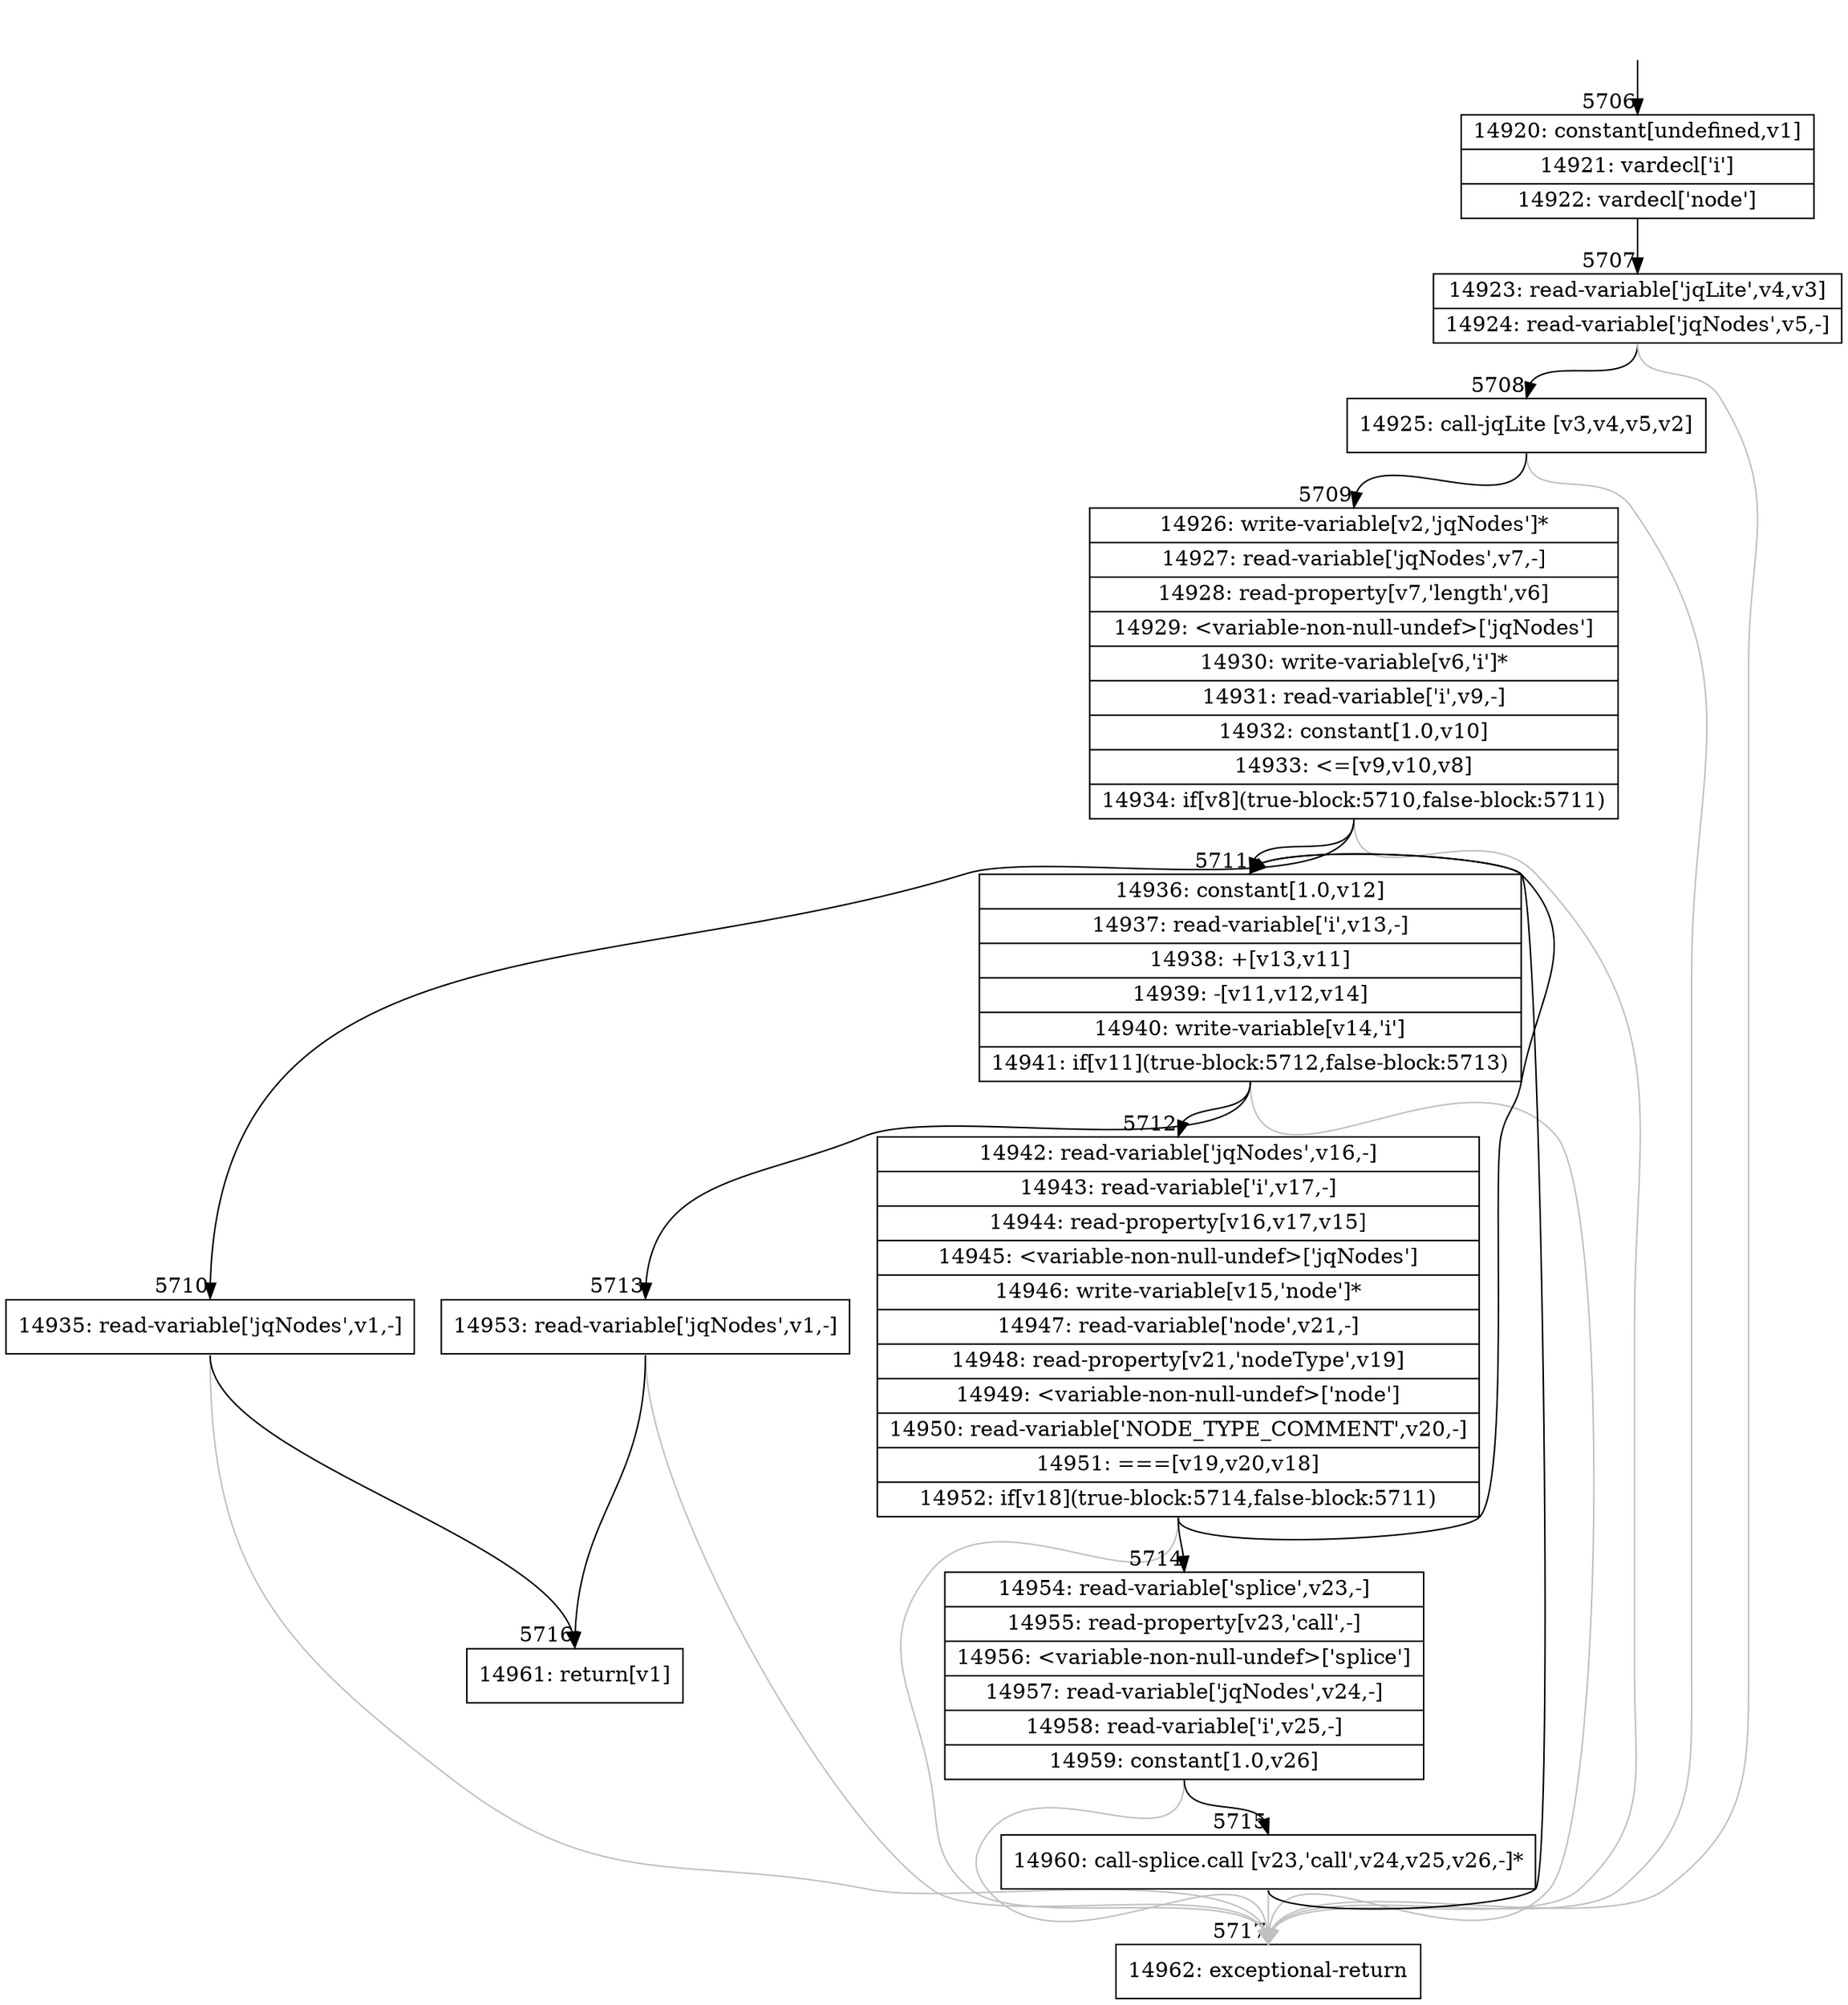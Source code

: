 digraph {
rankdir="TD"
BB_entry419[shape=none,label=""];
BB_entry419 -> BB5706 [tailport=s, headport=n, headlabel="    5706"]
BB5706 [shape=record label="{14920: constant[undefined,v1]|14921: vardecl['i']|14922: vardecl['node']}" ] 
BB5706 -> BB5707 [tailport=s, headport=n, headlabel="      5707"]
BB5707 [shape=record label="{14923: read-variable['jqLite',v4,v3]|14924: read-variable['jqNodes',v5,-]}" ] 
BB5707 -> BB5708 [tailport=s, headport=n, headlabel="      5708"]
BB5707 -> BB5717 [tailport=s, headport=n, color=gray, headlabel="      5717"]
BB5708 [shape=record label="{14925: call-jqLite [v3,v4,v5,v2]}" ] 
BB5708 -> BB5709 [tailport=s, headport=n, headlabel="      5709"]
BB5708 -> BB5717 [tailport=s, headport=n, color=gray]
BB5709 [shape=record label="{14926: write-variable[v2,'jqNodes']*|14927: read-variable['jqNodes',v7,-]|14928: read-property[v7,'length',v6]|14929: \<variable-non-null-undef\>['jqNodes']|14930: write-variable[v6,'i']*|14931: read-variable['i',v9,-]|14932: constant[1.0,v10]|14933: \<=[v9,v10,v8]|14934: if[v8](true-block:5710,false-block:5711)}" ] 
BB5709 -> BB5710 [tailport=s, headport=n, headlabel="      5710"]
BB5709 -> BB5711 [tailport=s, headport=n, headlabel="      5711"]
BB5709 -> BB5717 [tailport=s, headport=n, color=gray]
BB5710 [shape=record label="{14935: read-variable['jqNodes',v1,-]}" ] 
BB5710 -> BB5716 [tailport=s, headport=n, headlabel="      5716"]
BB5710 -> BB5717 [tailport=s, headport=n, color=gray]
BB5711 [shape=record label="{14936: constant[1.0,v12]|14937: read-variable['i',v13,-]|14938: +[v13,v11]|14939: -[v11,v12,v14]|14940: write-variable[v14,'i']|14941: if[v11](true-block:5712,false-block:5713)}" ] 
BB5711 -> BB5712 [tailport=s, headport=n, headlabel="      5712"]
BB5711 -> BB5713 [tailport=s, headport=n, headlabel="      5713"]
BB5711 -> BB5717 [tailport=s, headport=n, color=gray]
BB5712 [shape=record label="{14942: read-variable['jqNodes',v16,-]|14943: read-variable['i',v17,-]|14944: read-property[v16,v17,v15]|14945: \<variable-non-null-undef\>['jqNodes']|14946: write-variable[v15,'node']*|14947: read-variable['node',v21,-]|14948: read-property[v21,'nodeType',v19]|14949: \<variable-non-null-undef\>['node']|14950: read-variable['NODE_TYPE_COMMENT',v20,-]|14951: ===[v19,v20,v18]|14952: if[v18](true-block:5714,false-block:5711)}" ] 
BB5712 -> BB5714 [tailport=s, headport=n, headlabel="      5714"]
BB5712 -> BB5711 [tailport=s, headport=n]
BB5712 -> BB5717 [tailport=s, headport=n, color=gray]
BB5713 [shape=record label="{14953: read-variable['jqNodes',v1,-]}" ] 
BB5713 -> BB5716 [tailport=s, headport=n]
BB5713 -> BB5717 [tailport=s, headport=n, color=gray]
BB5714 [shape=record label="{14954: read-variable['splice',v23,-]|14955: read-property[v23,'call',-]|14956: \<variable-non-null-undef\>['splice']|14957: read-variable['jqNodes',v24,-]|14958: read-variable['i',v25,-]|14959: constant[1.0,v26]}" ] 
BB5714 -> BB5715 [tailport=s, headport=n, headlabel="      5715"]
BB5714 -> BB5717 [tailport=s, headport=n, color=gray]
BB5715 [shape=record label="{14960: call-splice.call [v23,'call',v24,v25,v26,-]*}" ] 
BB5715 -> BB5711 [tailport=s, headport=n]
BB5715 -> BB5717 [tailport=s, headport=n, color=gray]
BB5716 [shape=record label="{14961: return[v1]}" ] 
BB5717 [shape=record label="{14962: exceptional-return}" ] 
//#$~ 8863
}
